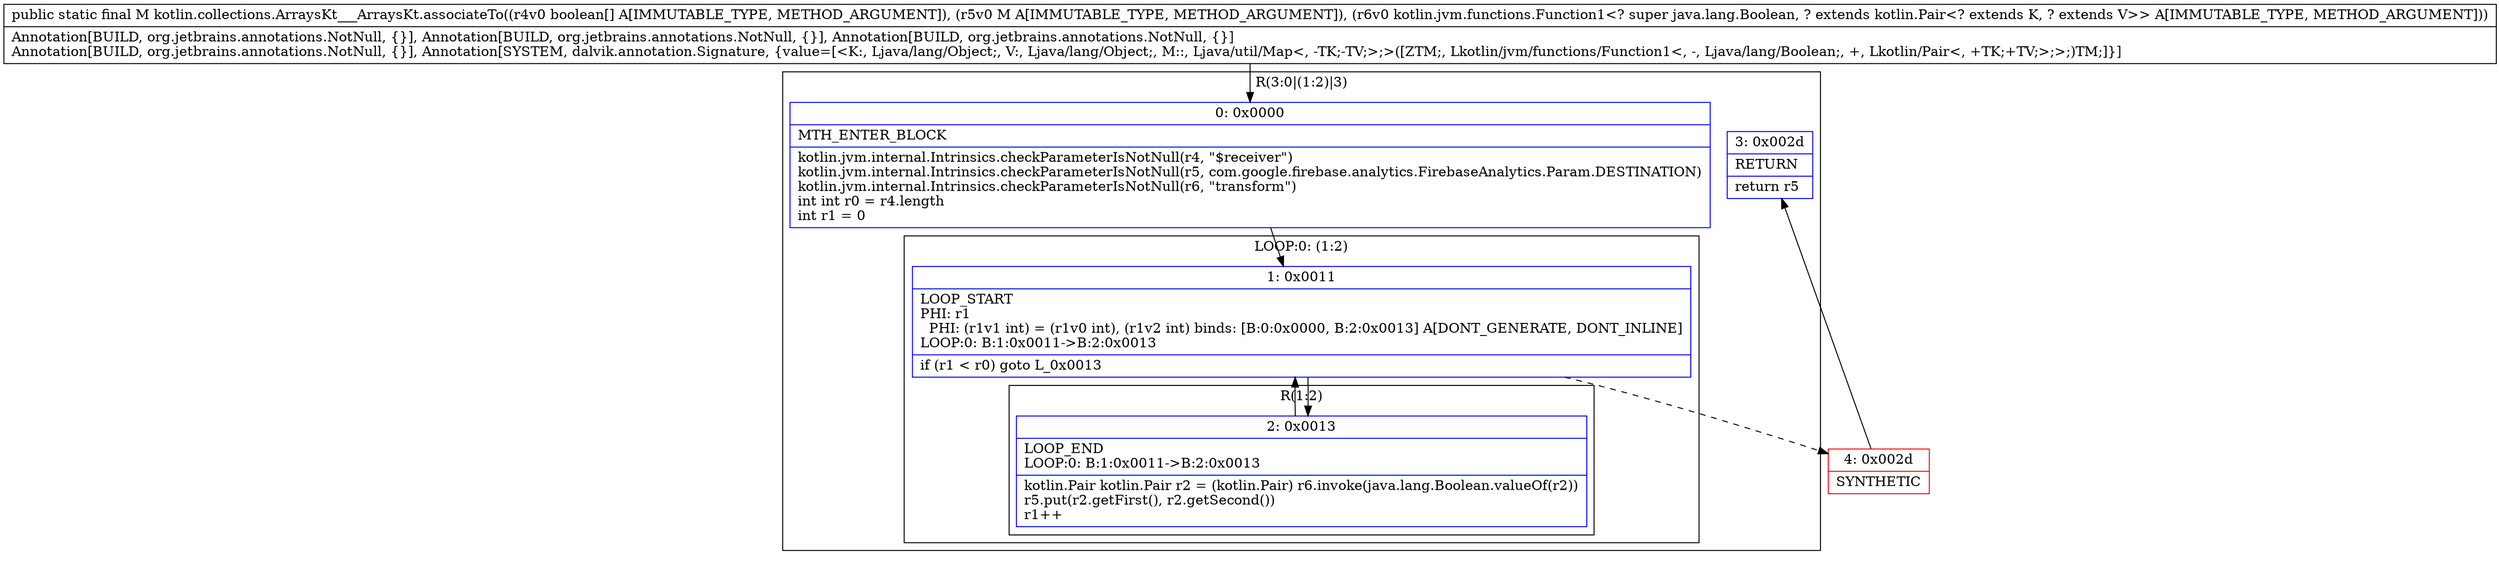 digraph "CFG forkotlin.collections.ArraysKt___ArraysKt.associateTo([ZLjava\/util\/Map;Lkotlin\/jvm\/functions\/Function1;)Ljava\/util\/Map;" {
subgraph cluster_Region_234183757 {
label = "R(3:0|(1:2)|3)";
node [shape=record,color=blue];
Node_0 [shape=record,label="{0\:\ 0x0000|MTH_ENTER_BLOCK\l|kotlin.jvm.internal.Intrinsics.checkParameterIsNotNull(r4, \"$receiver\")\lkotlin.jvm.internal.Intrinsics.checkParameterIsNotNull(r5, com.google.firebase.analytics.FirebaseAnalytics.Param.DESTINATION)\lkotlin.jvm.internal.Intrinsics.checkParameterIsNotNull(r6, \"transform\")\lint int r0 = r4.length\lint r1 = 0\l}"];
subgraph cluster_LoopRegion_353493027 {
label = "LOOP:0: (1:2)";
node [shape=record,color=blue];
Node_1 [shape=record,label="{1\:\ 0x0011|LOOP_START\lPHI: r1 \l  PHI: (r1v1 int) = (r1v0 int), (r1v2 int) binds: [B:0:0x0000, B:2:0x0013] A[DONT_GENERATE, DONT_INLINE]\lLOOP:0: B:1:0x0011\-\>B:2:0x0013\l|if (r1 \< r0) goto L_0x0013\l}"];
subgraph cluster_Region_1037149341 {
label = "R(1:2)";
node [shape=record,color=blue];
Node_2 [shape=record,label="{2\:\ 0x0013|LOOP_END\lLOOP:0: B:1:0x0011\-\>B:2:0x0013\l|kotlin.Pair kotlin.Pair r2 = (kotlin.Pair) r6.invoke(java.lang.Boolean.valueOf(r2))\lr5.put(r2.getFirst(), r2.getSecond())\lr1++\l}"];
}
}
Node_3 [shape=record,label="{3\:\ 0x002d|RETURN\l|return r5\l}"];
}
Node_4 [shape=record,color=red,label="{4\:\ 0x002d|SYNTHETIC\l}"];
MethodNode[shape=record,label="{public static final M kotlin.collections.ArraysKt___ArraysKt.associateTo((r4v0 boolean[] A[IMMUTABLE_TYPE, METHOD_ARGUMENT]), (r5v0 M A[IMMUTABLE_TYPE, METHOD_ARGUMENT]), (r6v0 kotlin.jvm.functions.Function1\<? super java.lang.Boolean, ? extends kotlin.Pair\<? extends K, ? extends V\>\> A[IMMUTABLE_TYPE, METHOD_ARGUMENT]))  | Annotation[BUILD, org.jetbrains.annotations.NotNull, \{\}], Annotation[BUILD, org.jetbrains.annotations.NotNull, \{\}], Annotation[BUILD, org.jetbrains.annotations.NotNull, \{\}]\lAnnotation[BUILD, org.jetbrains.annotations.NotNull, \{\}], Annotation[SYSTEM, dalvik.annotation.Signature, \{value=[\<K:, Ljava\/lang\/Object;, V:, Ljava\/lang\/Object;, M::, Ljava\/util\/Map\<, \-TK;\-TV;\>;\>([ZTM;, Lkotlin\/jvm\/functions\/Function1\<, \-, Ljava\/lang\/Boolean;, +, Lkotlin\/Pair\<, +TK;+TV;\>;\>;)TM;]\}]\l}"];
MethodNode -> Node_0;
Node_0 -> Node_1;
Node_1 -> Node_2;
Node_1 -> Node_4[style=dashed];
Node_2 -> Node_1;
Node_4 -> Node_3;
}

